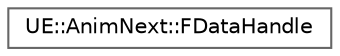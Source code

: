 digraph "Graphical Class Hierarchy"
{
 // INTERACTIVE_SVG=YES
 // LATEX_PDF_SIZE
  bgcolor="transparent";
  edge [fontname=Helvetica,fontsize=10,labelfontname=Helvetica,labelfontsize=10];
  node [fontname=Helvetica,fontsize=10,shape=box,height=0.2,width=0.4];
  rankdir="LR";
  Node0 [id="Node000000",label="UE::AnimNext::FDataHandle",height=0.2,width=0.4,color="grey40", fillcolor="white", style="filled",URL="$d3/dbe/structUE_1_1AnimNext_1_1FDataHandle.html",tooltip=" "];
}
